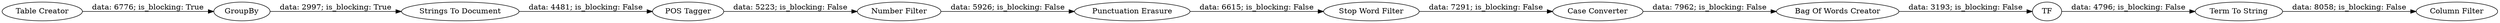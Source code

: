 digraph {
	"-4577406353251988210_28" [label="Table Creator"]
	"-4577406353251988210_24" [label=GroupBy]
	"-4577406353251988210_35" [label="POS Tagger"]
	"-4577406353251988210_40" [label="Case Converter"]
	"-4577406353251988210_45" [label=TF]
	"-4577406353251988210_41" [label="Bag Of Words Creator"]
	"-4577406353251988210_26" [label="Strings To Document"]
	"-4577406353251988210_47" [label="Column Filter"]
	"-4577406353251988210_38" [label="Punctuation Erasure"]
	"-4577406353251988210_46" [label="Term To String"]
	"-4577406353251988210_39" [label="Stop Word Filter"]
	"-4577406353251988210_37" [label="Number Filter"]
	"-4577406353251988210_37" -> "-4577406353251988210_38" [label="data: 5926; is_blocking: False"]
	"-4577406353251988210_41" -> "-4577406353251988210_45" [label="data: 3193; is_blocking: False"]
	"-4577406353251988210_40" -> "-4577406353251988210_41" [label="data: 7962; is_blocking: False"]
	"-4577406353251988210_46" -> "-4577406353251988210_47" [label="data: 8058; is_blocking: False"]
	"-4577406353251988210_35" -> "-4577406353251988210_37" [label="data: 5223; is_blocking: False"]
	"-4577406353251988210_28" -> "-4577406353251988210_24" [label="data: 6776; is_blocking: True"]
	"-4577406353251988210_26" -> "-4577406353251988210_35" [label="data: 4481; is_blocking: False"]
	"-4577406353251988210_24" -> "-4577406353251988210_26" [label="data: 2997; is_blocking: True"]
	"-4577406353251988210_39" -> "-4577406353251988210_40" [label="data: 7291; is_blocking: False"]
	"-4577406353251988210_38" -> "-4577406353251988210_39" [label="data: 6615; is_blocking: False"]
	"-4577406353251988210_45" -> "-4577406353251988210_46" [label="data: 4796; is_blocking: False"]
	rankdir=LR
}
